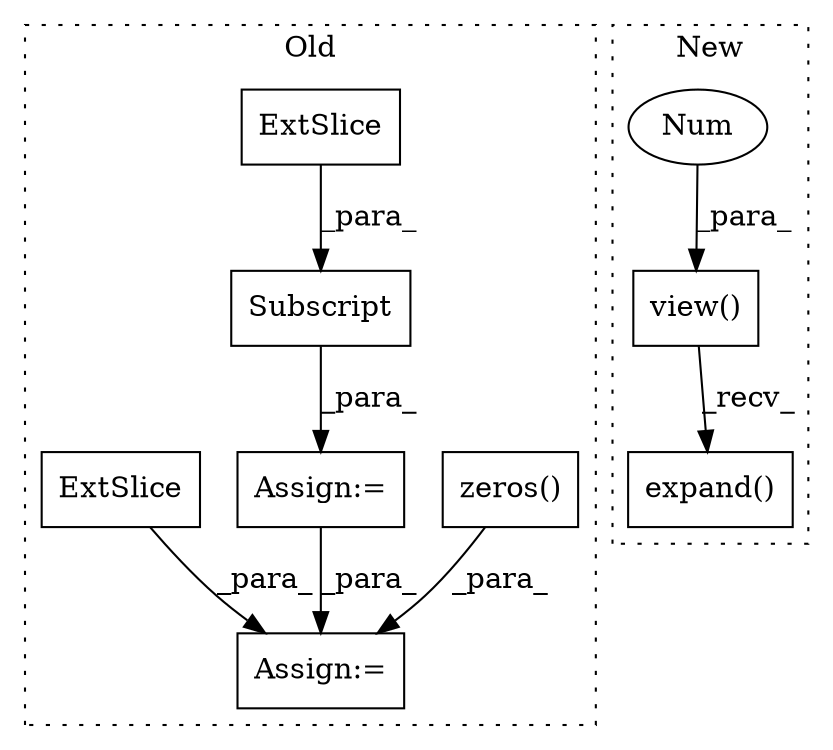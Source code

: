 digraph G {
subgraph cluster0 {
1 [label="zeros()" a="75" s="3438,3467" l="12,43" shape="box"];
5 [label="Assign:=" a="68" s="3626" l="3" shape="box"];
6 [label="ExtSlice" a="85" s="3567" l="7" shape="box"];
7 [label="Subscript" a="63" s="3567,0" l="47,0" shape="box"];
8 [label="ExtSlice" a="85" s="3552" l="3" shape="box"];
9 [label="Assign:=" a="68" s="3564" l="3" shape="box"];
label = "Old";
style="dotted";
}
subgraph cluster1 {
2 [label="expand()" a="75" s="3633,3680" l="14,1" shape="box"];
3 [label="view()" a="75" s="3572,3618" l="32,1" shape="box"];
4 [label="Num" a="76" s="3608" l="1" shape="ellipse"];
label = "New";
style="dotted";
}
1 -> 5 [label="_para_"];
3 -> 2 [label="_recv_"];
4 -> 3 [label="_para_"];
6 -> 7 [label="_para_"];
7 -> 9 [label="_para_"];
8 -> 5 [label="_para_"];
9 -> 5 [label="_para_"];
}